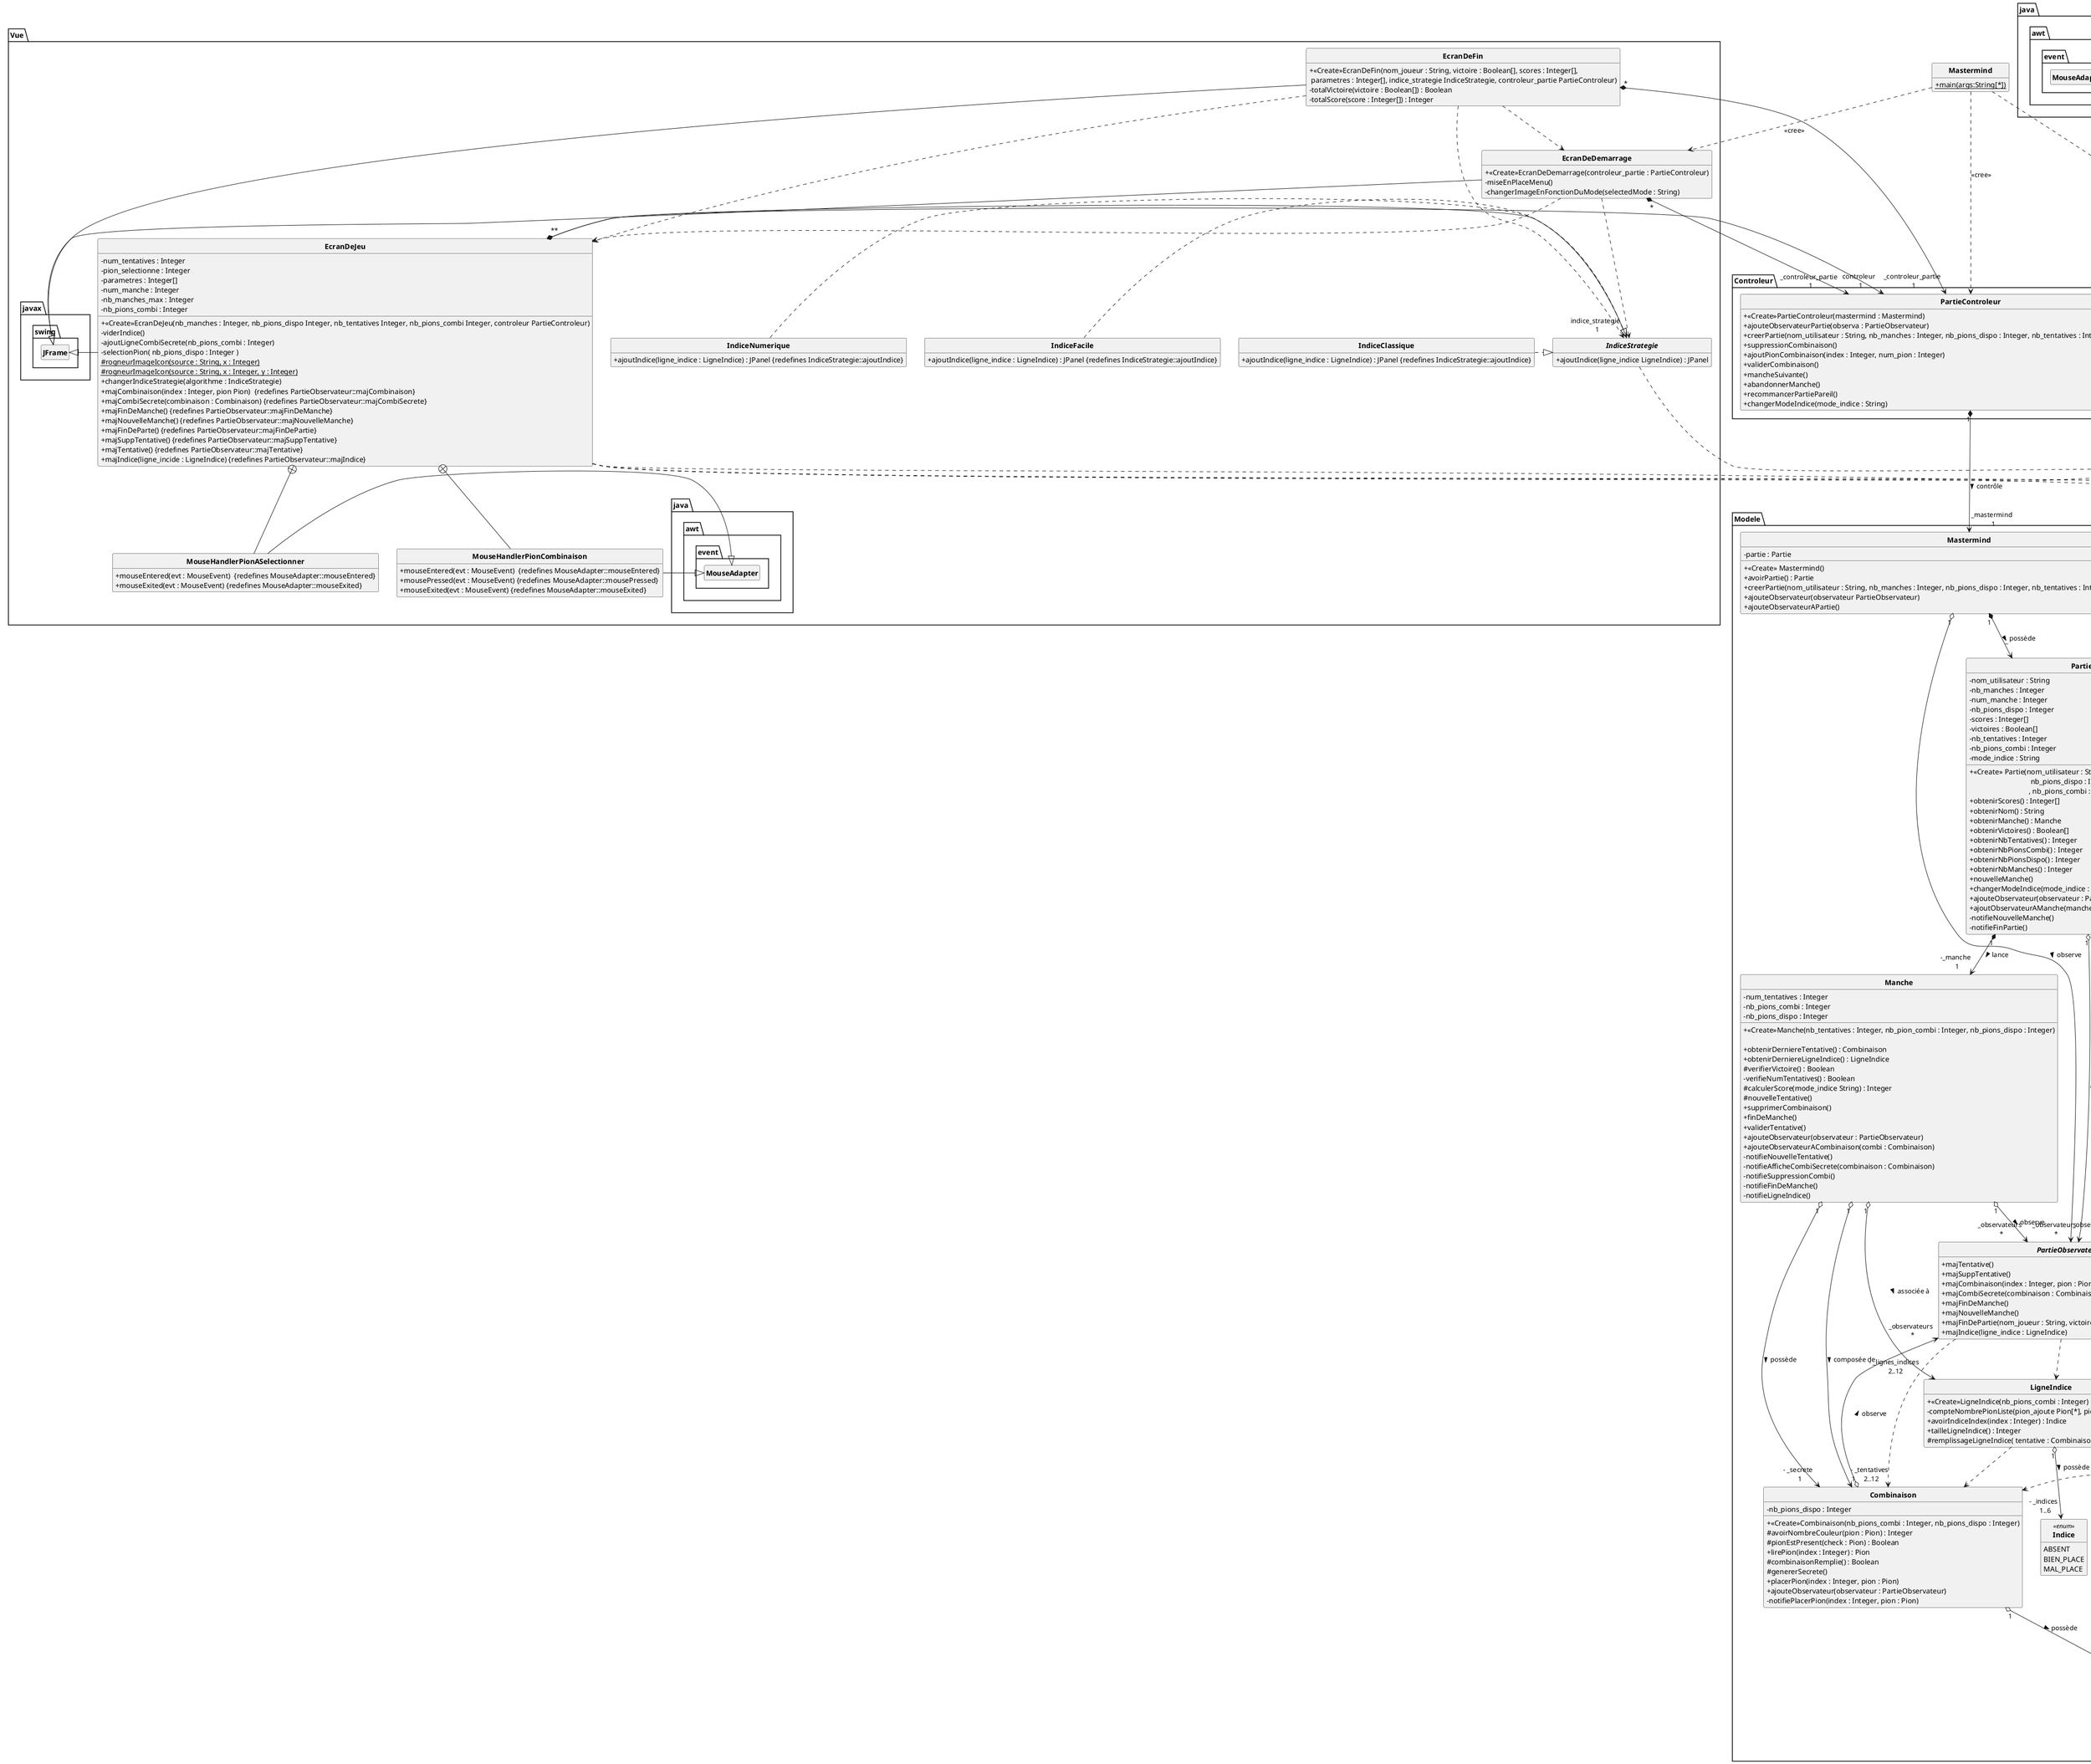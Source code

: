 @startuml
skinparam classAttributeIconSize 0
skinparam classFontStyle Bold
skinparam style strictuml
hide empty members

class Mastermind {
    +{static}main(args:String[*])
}

Mastermind ..> Modele.Mastermind : <<cree>>
Mastermind ..> Controleur.PartieControleur : <<cree>>
Mastermind ..> Vue.EcranDeDemarrage : <<cree>>


package Modele {


    interface PartieObservateur{
        +majTentative()
        +majSuppTentative()
        +majCombinaison(index : Integer, pion : Pion)
        +majCombiSecrete(combinaison : Combinaison)
        +majFinDeManche()
        +majNouvelleManche()
        +majFinDePartie(nom_joueur : String, victoire : Boolean[], scores : Integer[])
        +majIndice(ligne_indice : LigneIndice)

    }

    PartieObservateur ..> Pion
    PartieObservateur ..> Combinaison
    PartieObservateur ..> LigneIndice

    class Mastermind {
    -partie : Partie
    +<<Create>> Mastermind()
    +avoirPartie() : Partie
    +creerPartie(nom_utilisateur : String, nb_manches : Integer, nb_pions_dispo : Integer, nb_tentatives : Integer, nb_pions_combi Integer)
    +ajouteObservateur(observateur PartieObservateur)
    +ajouteObservateurAPartie()
    }

   Modele.Mastermind "1" o--> "_observateurs \n *" Modele.PartieObservateur: > observe
   Modele.Mastermind "1" *--> "_ \n" Modele.Partie : > possède


    class Partie {
        -nom_utilisateur : String
        -nb_manches : Integer
        -num_manche : Integer
        -nb_pions_dispo : Integer
        -scores : Integer[]
        -victoires : Boolean[]
        -nb_tentatives : Integer
        -nb_pions_combi : Integer
        -mode_indice : String

        +<<Create>> Partie(nom_utilisateur : String, nb_manches : Integer \n\t\t\t\t nb_pions_dispo : Integer, nb_tentatives : Integer \n\t\t\t\t, nb_pions_combi : Integer )
        +obtenirScores() : Integer[]
        +obtenirNom() : String
        +obtenirManche() : Manche
        +obtenirVictoires() : Boolean[]
        +obtenirNbTentatives() : Integer
        +obtenirNbPionsCombi() : Integer
        +obtenirNbPionsDispo() : Integer
        +obtenirNbManches() : Integer
        +nouvelleManche()
        +changerModeIndice(mode_indice : String)
        +ajouteObservateur(observateur : PartieObservateur)
        +ajoutObservateurAManche(manche : Manche)
        -notifieNouvelleManche()
        -notifieFinPartie()

    }

   Modele.Partie "1" *--> "-_manche \n 1" Modele.Manche  : > lance
   Modele.Partie "1" o--> "_observateurs \n *" Modele.PartieObservateur: > observe

 '  Modele.Partie ..> Modele.Manche
 ' Modele.Partie ..> Modele.PartieObservateur

    class Manche {
        -num_tentatives : Integer
        -nb_pions_combi : Integer
        -nb_pions_dispo : Integer

        +<<Create>>Manche(nb_tentatives : Integer, nb_pion_combi : Integer, nb_pions_dispo : Integer)

        +obtenirDerniereTentative() : Combinaison
        +obtenirDerniereLigneIndice() : LigneIndice
        #verifierVictoire() : Boolean
        -verifieNumTentatives() : Boolean
        #calculerScore(mode_indice String) : Integer
        #nouvelleTentative()
        +supprimerCombinaison()
        +finDeManche()
        +validerTentative()
        +ajouteObservateur(observateur : PartieObservateur)
        +ajouteObservateurACombinaison(combi : Combinaison)
        -notifieNouvelleTentative()
        -notifieAfficheCombiSecrete(combinaison : Combinaison)
        -notifieSuppressionCombi()
        -notifieFinDeManche()
        -notifieLigneIndice()
    }


    Modele.Manche "1"  o--> "- _secrete \n 1" Modele.Combinaison : > possède
    Modele.Manche "1"  o--> "- _tentatives \n 2..12" Modele.Combinaison : > composée de
    Modele.Manche "1"  o--> "- _lignes_indices \n 2..12" Modele.LigneIndice : > associée à
    Modele.Manche "1" o--> "_observateurs \n *" Modele.PartieObservateur: > observe



    class Combinaison {
        -nb_pions_dispo : Integer
        +<<Create>>Combinaison(nb_pions_combi : Integer, nb_pions_dispo : Integer)
        #avoirNombreCouleur(pion : Pion) : Integer
        #pionEstPresent(check : Pion) : Boolean
        +lirePion(index : Integer) : Pion
        #combinaisonRemplie() : Boolean
        #genererSecrete()
        +placerPion(index : Integer, pion : Pion)
        +ajouteObservateur(observateur : PartieObservateur)
        -notifiePlacerPion(index : Integer, pion : Pion)
    }

        Modele.Combinaison "1"  o--> "- _pions \n 2..6" Modele.Pion : > possède
        Modele.Combinaison "1" o--> "_observateurs \n *" Modele.PartieObservateur: > observe

    class LigneIndice {
        +<<Create>>LigneIndice(nb_pions_combi : Integer)
        -compteNombrePionListe(pion_ajoute Pion[*], piopn Pion) : Integer
        +avoirIndiceIndex(index : Integer) : Indice
        +tailleLigneIndice() : Integer
        #remplissageLigneIndice( tentative : Combinaison, secrete : Combinaison)

    }
    'Model.LigneIndice
    'Combinaison <-r-o LigneIndice : <<compare>>
    Modele.LigneIndice "1"  o--> "- _indices \n 1..6" Modele.Indice : > possède
   Modele.LigneIndice ..> Modele.Combinaison

    enum Pion <<enum>> {
        ROUGE
        VERT
        BLEU
        JAUNE
        MARRON
        ORANGE
        NOIR
        BLANC
    }

    enum Indice <<enum>> {
        ABSENT
        BIEN_PLACE
        MAL_PLACE
    }





}

package Controleur{
    class PartieControleur{
        +<<Create>>PartieControleur(mastermind : Mastermind)
        +ajouteObservateurPartie(observa : PartieObservateur)
        +creerPartie(nom_utilisateur : String, nb_manches : Integer, nb_pions_dispo : Integer, nb_tentatives : Integer, nb_pions_combi : Integer)
        +suppressionCombinaison()
        +ajoutPionCombinaison(index : Integer, num_pion : Integer)
        +validerCombinaison()
        +mancheSuivante()
        +abandonnerManche()
        +recommancerPartiePareil()
        +changerModeIndice(mode_indice : String)

    }

      Controleur.PartieControleur "1" *--> "_mastermind \n 1" Modele.Mastermind : > contrôle

    Controleur.PartieControleur ..> Modele.PartieObservateur


}

package Vue{

    class EcranDeDemarrage{
        +<<Create>>EcranDeDemarrage(controleur_partie : PartieControleur)
        -miseEnPlaceMenu()
        -changerImageEnFonctionDuMode(selectedMode : String)

    }

    Vue.EcranDeDemarrage "*" *-> "_controleur_partie \n 1" Controleur.PartieControleur
    Vue.EcranDeDemarrage ..> Vue.EcranDeJeu
    Vue.EcranDeDemarrage ..> Vue.IndiceStrategie
    Vue.EcranDeDemarrage -|> javax.swing.JFrame

    class EcranDeFin{
        +<<Create>>EcranDeFin(nom_joueur : String, victoire : Boolean[], scores : Integer[], \n parametres : Integer[], indice_strategie IndiceStrategie, controleur_partie PartieControleur)
        -totalVictoire(victoire : Boolean[]) : Boolean
        -totalScore(score : Integer[]) : Integer
    }
    Vue.EcranDeFin "*" *-> "_controleur_partie \n 1" Controleur.PartieControleur
    Vue.EcranDeFin ..> Vue.EcranDeDemarrage
    Vue.EcranDeFin ..> Vue.EcranDeJeu
    Vue.EcranDeFin ..> Vue.IndiceStrategie
    Vue.EcranDeFin  -|> javax.swing.JFrame
    
    class EcranDeJeu{
        -num_tentatives : Integer
        -pion_selectionne : Integer
        -parametres : Integer[]
        -num_manche : Integer
        -nb_manches_max : Integer
        -nb_pions_combi : Integer
        +<<Create>>EcranDeJeu(nb_manches : Integer, nb_pions_dispo Integer, nb_tentatives Integer, nb_pions_combi Integer, controleur PartieControleur)
        -viderIndice()
        -ajoutLigneCombiSecrete(nb_pions_combi : Integer)
        -selectionPion( nb_pions_dispo : Integer )
        #{static}rogneurImageIcon(source : String, x : Integer)
        #{static}rogneurImageIcon(source : String, x : Integer, y : Integer)
        +changerIndiceStrategie(algorithme : IndiceStrategie)
        +majCombinaison(index : Integer, pion Pion)  {redefines PartieObservateur::majCombinaison}
        +majCombiSecrete(combinaison : Combinaison) {redefines PartieObservateur::majCombiSecrete}
        +majFinDeManche() {redefines PartieObservateur::majFinDeManche}
        +majNouvelleManche() {redefines PartieObservateur::majNouvelleManche}
        +majFinDeParte() {redefines PartieObservateur::majFinDePartie}
        +majSuppTentative() {redefines PartieObservateur::majSuppTentative}
        +majTentative() {redefines PartieObservateur::majTentative}
        +majIndice(ligne_incide : LigneIndice) {redefines PartieObservateur::majIndice}

    }

    Vue.EcranDeJeu "*" *-> "controleur \n 1" Controleur.PartieControleur
    Vue.EcranDeJeu "*" *-> "indice_strategie \n 1" IndiceStrategie
    'Vue.EcranDeJeu ..> Vue.IndiceStrategie
    Vue.EcranDeJeu ..> Modele.Pion
    Vue.EcranDeJeu ..> Modele.Combinaison
    Vue.EcranDeJeu ..> Modele.LigneIndice
    Vue.EcranDeJeu +-- Vue.MouseHandlerPionASelectionner
    Vue.EcranDeJeu +-- Vue.MouseHandlerPionCombinaison
    Vue.EcranDeJeu  -|> javax.swing.JFrame


    Vue.EcranDeJeu ..|> Modele.PartieObservateur

    class MouseHandlerPionASelectionner{
    +mouseEntered(evt : MouseEvent)  {redefines MouseAdapter::mouseEntered}
    +mouseExited(evt : MouseEvent) {redefines MouseAdapter::mouseExited}
    }


    class MouseHandlerPionCombinaison{
    +mouseEntered(evt : MouseEvent)  {redefines MouseAdapter::mouseEntered}
    +mousePressed(evt : MouseEvent) {redefines MouseAdapter::mousePressed}
    +mouseExited(evt : MouseEvent) {redefines MouseAdapter::mouseExited}
    }

    Vue.MouseHandlerPionASelectionner -|> java.awt.event.MouseAdapter
    Vue.MouseHandlerPionCombinaison -|> java.awt.event.MouseAdapter


    interface IndiceStrategie{
    +ajoutIndice(ligne_indice LigneIndice) : JPanel
    }

    Vue.IndiceStrategie ..> Modele.LigneIndice

    class IndiceClassique{
    +ajoutIndice(ligne_indice : LigneIndice) : JPanel {redefines IndiceStrategie::ajoutIndice}
    }
    Vue.IndiceClassique .|> Vue.IndiceStrategie

    class IndiceFacile{
    +ajoutIndice(ligne_indice : LigneIndice) : JPanel {redefines IndiceStrategie::ajoutIndice}
    }
    Vue.IndiceFacile .|> Vue.IndiceStrategie

    class IndiceNumerique{
    +ajoutIndice(ligne_indice : LigneIndice) : JPanel {redefines IndiceStrategie::ajoutIndice}
    }
    Vue.IndiceNumerique .|> Vue.IndiceStrategie
}
package java.awt.event{
class MouseAdapter{}
}
package javax.swing{
class JFrame
}

@enduml